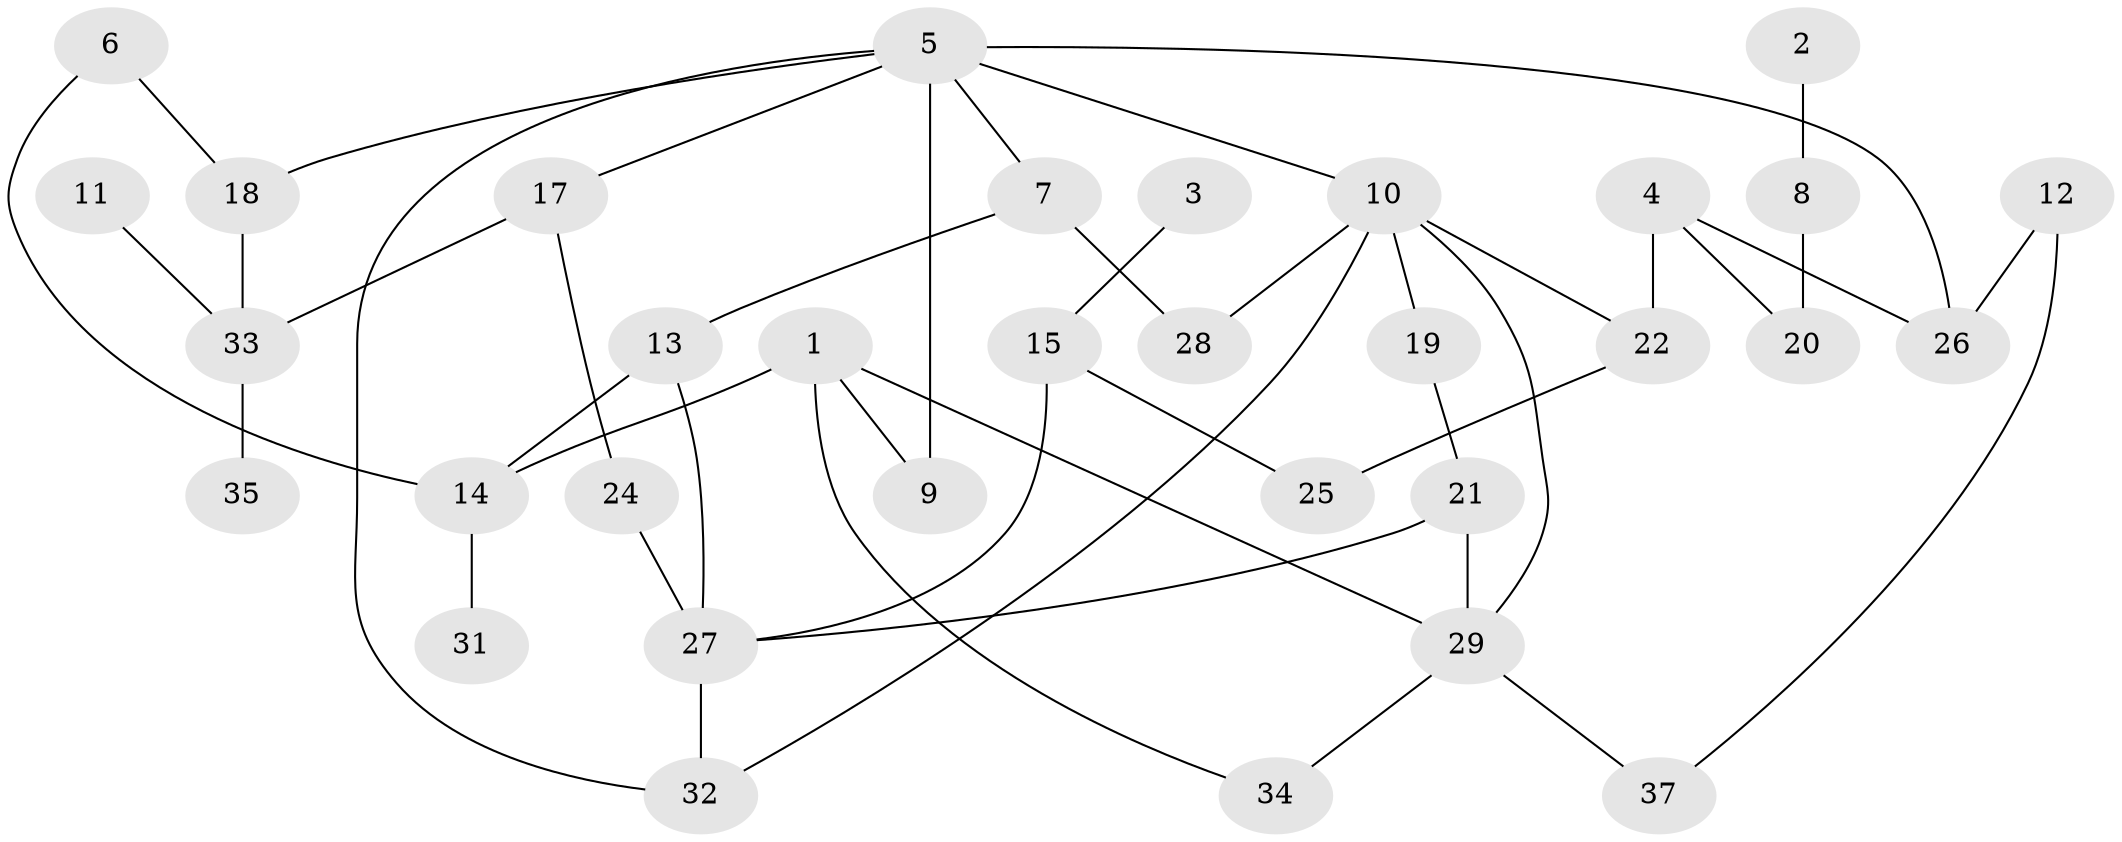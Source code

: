 // original degree distribution, {2: 0.2857142857142857, 1: 0.2222222222222222, 4: 0.12698412698412698, 3: 0.20634920634920634, 0: 0.07936507936507936, 5: 0.07936507936507936}
// Generated by graph-tools (version 1.1) at 2025/48/03/04/25 22:48:06]
// undirected, 33 vertices, 46 edges
graph export_dot {
  node [color=gray90,style=filled];
  1;
  2;
  3;
  4;
  5;
  6;
  7;
  8;
  9;
  10;
  11;
  12;
  13;
  14;
  15;
  17;
  18;
  19;
  20;
  21;
  22;
  24;
  25;
  26;
  27;
  28;
  29;
  31;
  32;
  33;
  34;
  35;
  37;
  1 -- 9 [weight=1.0];
  1 -- 14 [weight=1.0];
  1 -- 29 [weight=1.0];
  1 -- 34 [weight=1.0];
  2 -- 8 [weight=1.0];
  3 -- 15 [weight=1.0];
  4 -- 20 [weight=1.0];
  4 -- 22 [weight=2.0];
  4 -- 26 [weight=1.0];
  5 -- 7 [weight=1.0];
  5 -- 9 [weight=2.0];
  5 -- 10 [weight=1.0];
  5 -- 17 [weight=1.0];
  5 -- 18 [weight=1.0];
  5 -- 26 [weight=1.0];
  5 -- 32 [weight=1.0];
  6 -- 14 [weight=1.0];
  6 -- 18 [weight=1.0];
  7 -- 13 [weight=1.0];
  7 -- 28 [weight=1.0];
  8 -- 20 [weight=1.0];
  10 -- 19 [weight=1.0];
  10 -- 22 [weight=1.0];
  10 -- 28 [weight=1.0];
  10 -- 29 [weight=1.0];
  10 -- 32 [weight=1.0];
  11 -- 33 [weight=1.0];
  12 -- 26 [weight=1.0];
  12 -- 37 [weight=1.0];
  13 -- 14 [weight=1.0];
  13 -- 27 [weight=1.0];
  14 -- 31 [weight=1.0];
  15 -- 25 [weight=1.0];
  15 -- 27 [weight=1.0];
  17 -- 24 [weight=1.0];
  17 -- 33 [weight=1.0];
  18 -- 33 [weight=1.0];
  19 -- 21 [weight=1.0];
  21 -- 27 [weight=1.0];
  21 -- 29 [weight=1.0];
  22 -- 25 [weight=1.0];
  24 -- 27 [weight=1.0];
  27 -- 32 [weight=1.0];
  29 -- 34 [weight=1.0];
  29 -- 37 [weight=1.0];
  33 -- 35 [weight=1.0];
}
